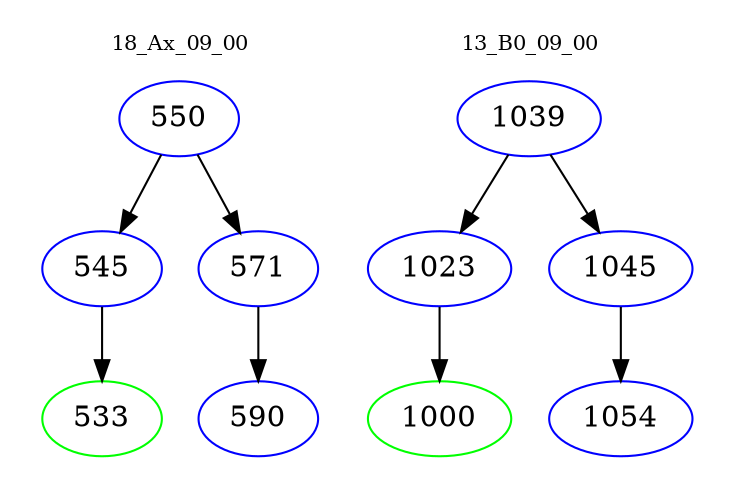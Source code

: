 digraph{
subgraph cluster_0 {
color = white
label = "18_Ax_09_00";
fontsize=10;
T0_550 [label="550", color="blue"]
T0_550 -> T0_545 [color="black"]
T0_545 [label="545", color="blue"]
T0_545 -> T0_533 [color="black"]
T0_533 [label="533", color="green"]
T0_550 -> T0_571 [color="black"]
T0_571 [label="571", color="blue"]
T0_571 -> T0_590 [color="black"]
T0_590 [label="590", color="blue"]
}
subgraph cluster_1 {
color = white
label = "13_B0_09_00";
fontsize=10;
T1_1039 [label="1039", color="blue"]
T1_1039 -> T1_1023 [color="black"]
T1_1023 [label="1023", color="blue"]
T1_1023 -> T1_1000 [color="black"]
T1_1000 [label="1000", color="green"]
T1_1039 -> T1_1045 [color="black"]
T1_1045 [label="1045", color="blue"]
T1_1045 -> T1_1054 [color="black"]
T1_1054 [label="1054", color="blue"]
}
}
